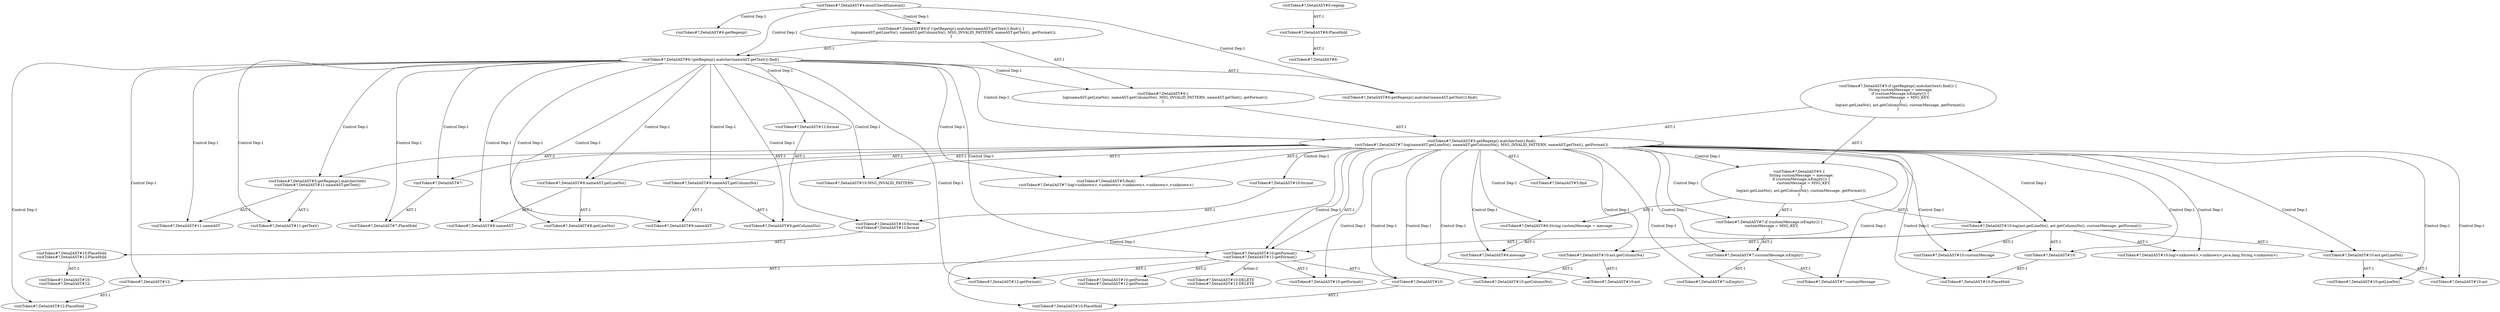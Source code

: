 digraph "Pattern" {
0 [label="visitToken#?,DetailAST#10:DELETE
visitToken#?,DetailAST#12:DELETE" shape=ellipse]
1 [label="visitToken#?,DetailAST#10:getFormat()
visitToken#?,DetailAST#12:getFormat()" shape=ellipse]
2 [label="visitToken#?,DetailAST#5:getRegexp().matcher(text).find()
visitToken#?,DetailAST#7:log(nameAST.getLineNo(), nameAST.getColumnNo(), MSG_INVALID_PATTERN, nameAST.getText(), getFormat())" shape=ellipse]
3 [label="visitToken#?,DetailAST#5:if (getRegexp().matcher(text).find()) \{
    String customMessage = message;
    if (customMessage.isEmpty()) \{
        customMessage = MSG_KEY;
    \}
    log(ast.getLineNo(), ast.getColumnNo(), customMessage, getFormat());
\}" shape=ellipse]
4 [label="visitToken#?,DetailAST#5:find" shape=ellipse]
5 [label="visitToken#?,DetailAST#5:getRegexp().matcher(text)
visitToken#?,DetailAST#11:nameAST.getText()" shape=ellipse]
6 [label="visitToken#?,DetailAST#5:find()
visitToken#?,DetailAST#7:log(<unknown>,<unknown>,<unknown>,<unknown>,<unknown>)" shape=ellipse]
7 [label="visitToken#?,DetailAST#5:\{
    String customMessage = message;
    if (customMessage.isEmpty()) \{
        customMessage = MSG_KEY;
    \}
    log(ast.getLineNo(), ast.getColumnNo(), customMessage, getFormat());
\}" shape=ellipse]
8 [label="visitToken#?,DetailAST#6:String customMessage = message" shape=ellipse]
9 [label="visitToken#?,DetailAST#6:message" shape=ellipse]
10 [label="visitToken#?,DetailAST#7:if (customMessage.isEmpty()) \{
    customMessage = MSG_KEY;
\}" shape=ellipse]
11 [label="visitToken#?,DetailAST#7:customMessage.isEmpty()" shape=ellipse]
12 [label="visitToken#?,DetailAST#7:isEmpty()" shape=ellipse]
13 [label="visitToken#?,DetailAST#7:customMessage" shape=ellipse]
14 [label="visitToken#?,DetailAST#10:log(ast.getLineNo(), ast.getColumnNo(), customMessage, getFormat())" shape=ellipse]
15 [label="visitToken#?,DetailAST#10:log(<unknown>,<unknown>,java.lang.String,<unknown>)" shape=ellipse]
16 [label="visitToken#?,DetailAST#10:" shape=ellipse]
17 [label="visitToken#?,DetailAST#10:PlaceHold" shape=ellipse]
18 [label="visitToken#?,DetailAST#10:ast.getLineNo()" shape=ellipse]
19 [label="visitToken#?,DetailAST#10:getLineNo()" shape=ellipse]
20 [label="visitToken#?,DetailAST#10:ast" shape=ellipse]
21 [label="visitToken#?,DetailAST#10:ast.getColumnNo()" shape=ellipse]
22 [label="visitToken#?,DetailAST#10:getColumnNo()" shape=ellipse]
23 [label="visitToken#?,DetailAST#10:ast" shape=ellipse]
24 [label="visitToken#?,DetailAST#10:customMessage" shape=ellipse]
25 [label="visitToken#?,DetailAST#10:getFormat()" shape=ellipse]
26 [label="visitToken#?,DetailAST#10:" shape=ellipse]
27 [label="visitToken#?,DetailAST#10:PlaceHold" shape=ellipse]
28 [label="visitToken#?,DetailAST#10:format" shape=ellipse]
29 [label="visitToken#?,DetailAST#10:format
visitToken#?,DetailAST#12:format" shape=ellipse]
30 [label="visitToken#?,DetailAST#10:PlaceHold
visitToken#?,DetailAST#12:PlaceHold" shape=ellipse]
31 [label="visitToken#?,DetailAST#10:
visitToken#?,DetailAST#12:" shape=ellipse]
32 [label="visitToken#?,DetailAST#10:getFormat
visitToken#?,DetailAST#12:getFormat" shape=ellipse]
33 [label="visitToken#?,DetailAST#6:getRegexp()" shape=ellipse]
34 [label="visitToken#?,DetailAST#6:!getRegexp().matcher(nameAST.getText()).find()" shape=ellipse]
35 [label="visitToken#?,DetailAST#4:mustCheckName(ast)" shape=ellipse]
36 [label="visitToken#?,DetailAST#12:" shape=ellipse]
37 [label="visitToken#?,DetailAST#11:nameAST" shape=ellipse]
38 [label="visitToken#?,DetailAST#12:PlaceHold" shape=ellipse]
39 [label="visitToken#?,DetailAST#6:" shape=ellipse]
40 [label="visitToken#?,DetailAST#10:MSG_INVALID_PATTERN" shape=ellipse]
41 [label="visitToken#?,DetailAST#6:if (!getRegexp().matcher(nameAST.getText()).find()) \{
    log(nameAST.getLineNo(), nameAST.getColumnNo(), MSG_INVALID_PATTERN, nameAST.getText(), getFormat());
\}" shape=ellipse]
42 [label="visitToken#?,DetailAST#9:nameAST" shape=ellipse]
43 [label="visitToken#?,DetailAST#6:getRegexp().matcher(nameAST.getText()).find()" shape=ellipse]
44 [label="visitToken#?,DetailAST#6:\{
    log(nameAST.getLineNo(), nameAST.getColumnNo(), MSG_INVALID_PATTERN, nameAST.getText(), getFormat());
\}" shape=ellipse]
45 [label="visitToken#?,DetailAST#7:" shape=ellipse]
46 [label="visitToken#?,DetailAST#7:PlaceHold" shape=ellipse]
47 [label="visitToken#?,DetailAST#8:nameAST.getLineNo()" shape=ellipse]
48 [label="visitToken#?,DetailAST#12:format" shape=ellipse]
49 [label="visitToken#?,DetailAST#9:nameAST.getColumnNo()" shape=ellipse]
50 [label="visitToken#?,DetailAST#8:nameAST" shape=ellipse]
51 [label="visitToken#?,DetailAST#6:regexp" shape=ellipse]
52 [label="visitToken#?,DetailAST#8:getLineNo()" shape=ellipse]
53 [label="visitToken#?,DetailAST#12:getFormat()" shape=ellipse]
54 [label="visitToken#?,DetailAST#9:getColumnNo()" shape=ellipse]
55 [label="visitToken#?,DetailAST#11:getText()" shape=ellipse]
56 [label="visitToken#?,DetailAST#6:PlaceHold" shape=ellipse]
1 -> 0 [label="Action:2"];
1 -> 32 [label="AST:2"];
1 -> 26 [label="AST:1"];
1 -> 25 [label="AST:1"];
1 -> 36 [label="AST:1"];
1 -> 53 [label="AST:1"];
2 -> 1 [label="Control Dep:1"];
2 -> 4 [label="AST:1"];
2 -> 5 [label="AST:2"];
2 -> 6 [label="AST:2"];
2 -> 7 [label="Control Dep:1"];
2 -> 8 [label="Control Dep:1"];
2 -> 9 [label="Control Dep:1"];
2 -> 10 [label="Control Dep:1"];
2 -> 11 [label="Control Dep:1"];
2 -> 12 [label="Control Dep:1"];
2 -> 13 [label="Control Dep:1"];
2 -> 14 [label="Control Dep:1"];
2 -> 15 [label="Control Dep:1"];
2 -> 16 [label="Control Dep:1"];
2 -> 17 [label="Control Dep:1"];
2 -> 18 [label="Control Dep:1"];
2 -> 19 [label="Control Dep:1"];
2 -> 20 [label="Control Dep:1"];
2 -> 21 [label="Control Dep:1"];
2 -> 22 [label="Control Dep:1"];
2 -> 23 [label="Control Dep:1"];
2 -> 24 [label="Control Dep:1"];
2 -> 25 [label="Control Dep:1"];
2 -> 26 [label="Control Dep:1"];
2 -> 27 [label="Control Dep:1"];
2 -> 28 [label="Control Dep:1"];
2 -> 1 [label="AST:1"];
2 -> 40 [label="AST:1"];
2 -> 45 [label="AST:1"];
2 -> 47 [label="AST:1"];
2 -> 49 [label="AST:1"];
3 -> 2 [label="AST:1"];
3 -> 7 [label="AST:1"];
5 -> 37 [label="AST:1"];
5 -> 55 [label="AST:1"];
7 -> 8 [label="AST:1"];
7 -> 10 [label="AST:1"];
7 -> 14 [label="AST:1"];
8 -> 9 [label="AST:1"];
10 -> 11 [label="AST:1"];
11 -> 13 [label="AST:1"];
11 -> 12 [label="AST:1"];
14 -> 1 [label="AST:1"];
14 -> 16 [label="AST:1"];
14 -> 15 [label="AST:1"];
14 -> 18 [label="AST:1"];
14 -> 21 [label="AST:1"];
14 -> 24 [label="AST:1"];
16 -> 17 [label="AST:1"];
18 -> 20 [label="AST:1"];
18 -> 19 [label="AST:1"];
21 -> 23 [label="AST:1"];
21 -> 22 [label="AST:1"];
26 -> 27 [label="AST:1"];
28 -> 29 [label="AST:1"];
29 -> 30 [label="AST:2"];
30 -> 31 [label="AST:2"];
34 -> 43 [label="AST:1"];
34 -> 44 [label="Control Dep:1"];
34 -> 2 [label="Control Dep:1"];
34 -> 6 [label="Control Dep:1"];
34 -> 45 [label="Control Dep:1"];
34 -> 46 [label="Control Dep:1"];
34 -> 47 [label="Control Dep:1"];
34 -> 52 [label="Control Dep:1"];
34 -> 50 [label="Control Dep:1"];
34 -> 49 [label="Control Dep:1"];
34 -> 54 [label="Control Dep:1"];
34 -> 42 [label="Control Dep:1"];
34 -> 40 [label="Control Dep:1"];
34 -> 5 [label="Control Dep:1"];
34 -> 55 [label="Control Dep:1"];
34 -> 37 [label="Control Dep:1"];
34 -> 1 [label="Control Dep:1"];
34 -> 53 [label="Control Dep:1"];
34 -> 36 [label="Control Dep:1"];
34 -> 38 [label="Control Dep:1"];
34 -> 48 [label="Control Dep:1"];
35 -> 33 [label="Control Dep:1"];
35 -> 34 [label="Control Dep:1"];
35 -> 41 [label="Control Dep:1"];
35 -> 43 [label="Control Dep:1"];
36 -> 38 [label="AST:1"];
41 -> 34 [label="AST:1"];
41 -> 44 [label="AST:1"];
44 -> 2 [label="AST:1"];
45 -> 46 [label="AST:1"];
47 -> 50 [label="AST:1"];
47 -> 52 [label="AST:1"];
48 -> 29 [label="AST:1"];
49 -> 42 [label="AST:1"];
49 -> 54 [label="AST:1"];
51 -> 56 [label="AST:1"];
56 -> 39 [label="AST:1"];
}